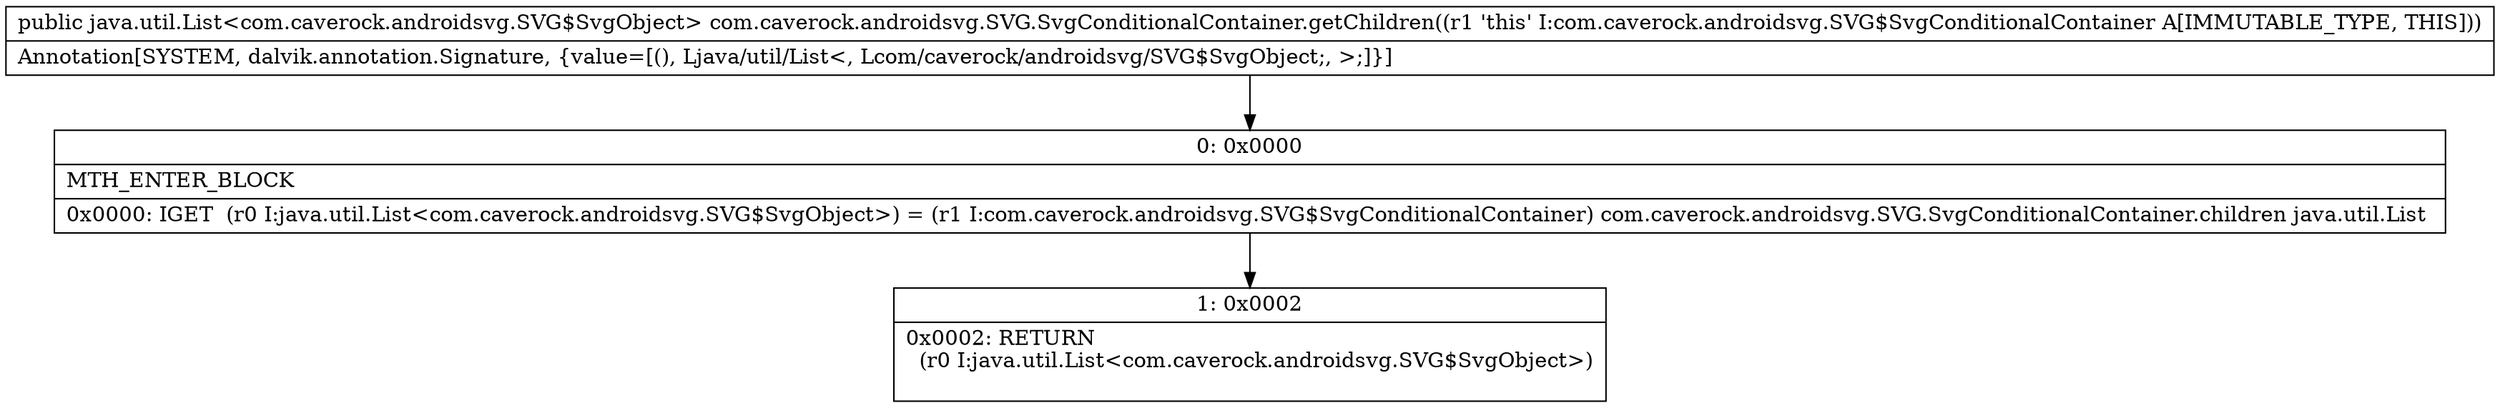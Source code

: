 digraph "CFG forcom.caverock.androidsvg.SVG.SvgConditionalContainer.getChildren()Ljava\/util\/List;" {
Node_0 [shape=record,label="{0\:\ 0x0000|MTH_ENTER_BLOCK\l|0x0000: IGET  (r0 I:java.util.List\<com.caverock.androidsvg.SVG$SvgObject\>) = (r1 I:com.caverock.androidsvg.SVG$SvgConditionalContainer) com.caverock.androidsvg.SVG.SvgConditionalContainer.children java.util.List \l}"];
Node_1 [shape=record,label="{1\:\ 0x0002|0x0002: RETURN  \l  (r0 I:java.util.List\<com.caverock.androidsvg.SVG$SvgObject\>)\l \l}"];
MethodNode[shape=record,label="{public java.util.List\<com.caverock.androidsvg.SVG$SvgObject\> com.caverock.androidsvg.SVG.SvgConditionalContainer.getChildren((r1 'this' I:com.caverock.androidsvg.SVG$SvgConditionalContainer A[IMMUTABLE_TYPE, THIS]))  | Annotation[SYSTEM, dalvik.annotation.Signature, \{value=[(), Ljava\/util\/List\<, Lcom\/caverock\/androidsvg\/SVG$SvgObject;, \>;]\}]\l}"];
MethodNode -> Node_0;
Node_0 -> Node_1;
}

